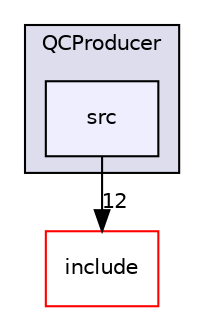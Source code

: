 digraph "/home/travis/build/AliceO2Group/AliceO2/Utilities/QC/QCProducer/src" {
  bgcolor=transparent;
  compound=true
  node [ fontsize="10", fontname="Helvetica"];
  edge [ labelfontsize="10", labelfontname="Helvetica"];
  subgraph clusterdir_27aa4c457c70931ae4284a576d00171f {
    graph [ bgcolor="#ddddee", pencolor="black", label="QCProducer" fontname="Helvetica", fontsize="10", URL="dir_27aa4c457c70931ae4284a576d00171f.html"]
  dir_8d051ed3a053c3a3354af972ad71d3ed [shape=box, label="src", style="filled", fillcolor="#eeeeff", pencolor="black", URL="dir_8d051ed3a053c3a3354af972ad71d3ed.html"];
  }
  dir_6ed976a18683352ac360614002e72f12 [shape=box label="include" color="red" URL="dir_6ed976a18683352ac360614002e72f12.html"];
  dir_8d051ed3a053c3a3354af972ad71d3ed->dir_6ed976a18683352ac360614002e72f12 [headlabel="12", labeldistance=1.5 headhref="dir_000298_000296.html"];
}
